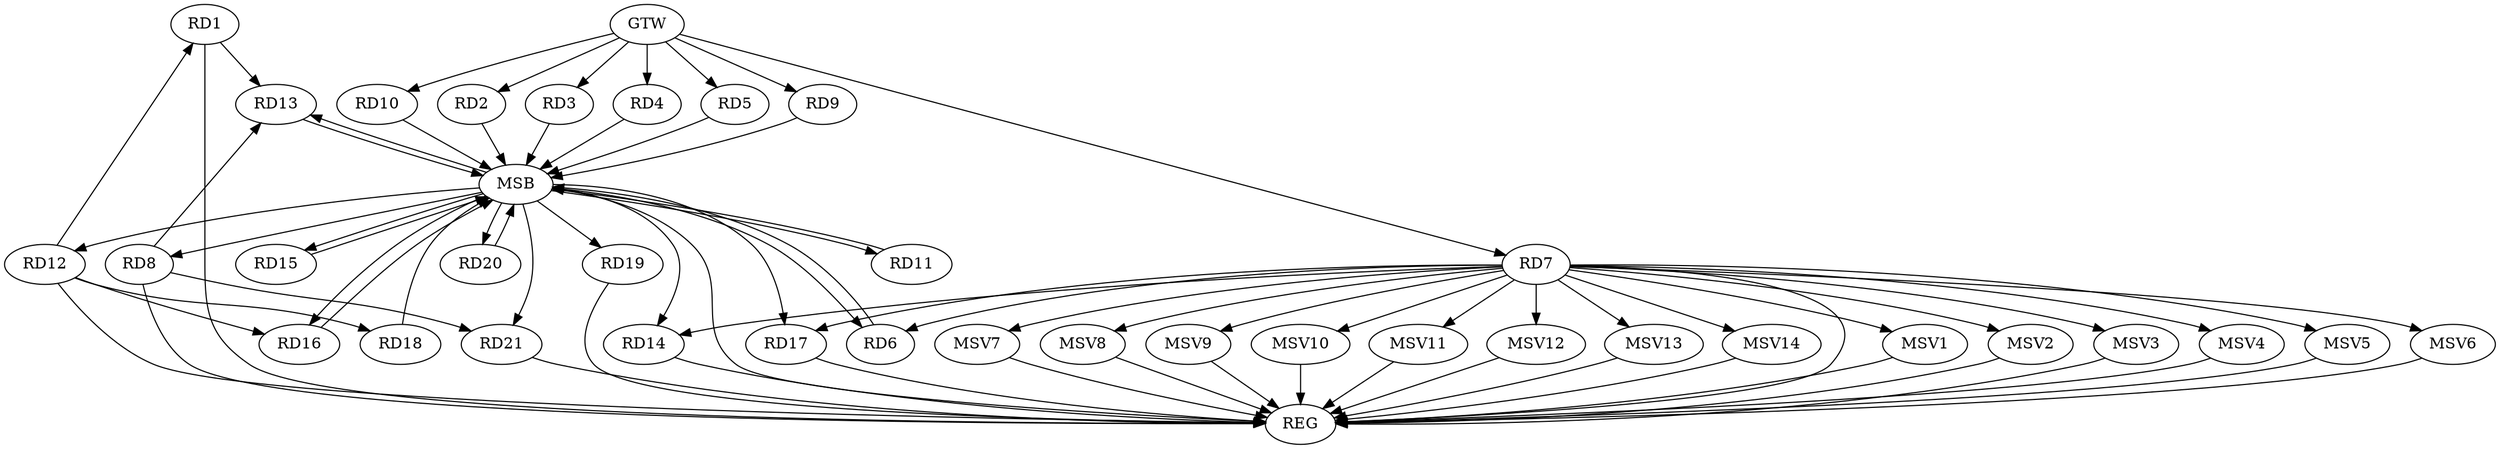 strict digraph G {
  RD1 [ label="RD1" ];
  RD2 [ label="RD2" ];
  RD3 [ label="RD3" ];
  RD4 [ label="RD4" ];
  RD5 [ label="RD5" ];
  RD6 [ label="RD6" ];
  RD7 [ label="RD7" ];
  RD8 [ label="RD8" ];
  RD9 [ label="RD9" ];
  RD10 [ label="RD10" ];
  RD11 [ label="RD11" ];
  RD12 [ label="RD12" ];
  RD13 [ label="RD13" ];
  RD14 [ label="RD14" ];
  RD15 [ label="RD15" ];
  RD16 [ label="RD16" ];
  RD17 [ label="RD17" ];
  RD18 [ label="RD18" ];
  RD19 [ label="RD19" ];
  RD20 [ label="RD20" ];
  RD21 [ label="RD21" ];
  GTW [ label="GTW" ];
  REG [ label="REG" ];
  MSB [ label="MSB" ];
  MSV1 [ label="MSV1" ];
  MSV2 [ label="MSV2" ];
  MSV3 [ label="MSV3" ];
  MSV4 [ label="MSV4" ];
  MSV5 [ label="MSV5" ];
  MSV6 [ label="MSV6" ];
  MSV7 [ label="MSV7" ];
  MSV8 [ label="MSV8" ];
  MSV9 [ label="MSV9" ];
  MSV10 [ label="MSV10" ];
  MSV11 [ label="MSV11" ];
  MSV12 [ label="MSV12" ];
  MSV13 [ label="MSV13" ];
  MSV14 [ label="MSV14" ];
  RD12 -> RD1;
  RD1 -> RD13;
  RD7 -> RD6;
  RD7 -> RD14;
  RD7 -> RD17;
  RD8 -> RD13;
  RD8 -> RD21;
  RD12 -> RD16;
  RD12 -> RD18;
  GTW -> RD2;
  GTW -> RD3;
  GTW -> RD4;
  GTW -> RD5;
  GTW -> RD7;
  GTW -> RD9;
  GTW -> RD10;
  RD1 -> REG;
  RD7 -> REG;
  RD8 -> REG;
  RD12 -> REG;
  RD14 -> REG;
  RD17 -> REG;
  RD19 -> REG;
  RD21 -> REG;
  RD2 -> MSB;
  MSB -> RD15;
  MSB -> RD16;
  MSB -> RD21;
  MSB -> REG;
  RD3 -> MSB;
  RD4 -> MSB;
  MSB -> RD14;
  RD5 -> MSB;
  MSB -> RD6;
  MSB -> RD12;
  RD6 -> MSB;
  MSB -> RD19;
  RD9 -> MSB;
  RD10 -> MSB;
  RD11 -> MSB;
  RD13 -> MSB;
  RD15 -> MSB;
  MSB -> RD11;
  RD16 -> MSB;
  RD18 -> MSB;
  MSB -> RD8;
  MSB -> RD13;
  MSB -> RD17;
  MSB -> RD20;
  RD20 -> MSB;
  RD7 -> MSV1;
  MSV1 -> REG;
  RD7 -> MSV2;
  RD7 -> MSV3;
  RD7 -> MSV4;
  MSV2 -> REG;
  MSV3 -> REG;
  MSV4 -> REG;
  RD7 -> MSV5;
  MSV5 -> REG;
  RD7 -> MSV6;
  RD7 -> MSV7;
  MSV6 -> REG;
  MSV7 -> REG;
  RD7 -> MSV8;
  MSV8 -> REG;
  RD7 -> MSV9;
  MSV9 -> REG;
  RD7 -> MSV10;
  RD7 -> MSV11;
  MSV10 -> REG;
  MSV11 -> REG;
  RD7 -> MSV12;
  MSV12 -> REG;
  RD7 -> MSV13;
  MSV13 -> REG;
  RD7 -> MSV14;
  MSV14 -> REG;
}
